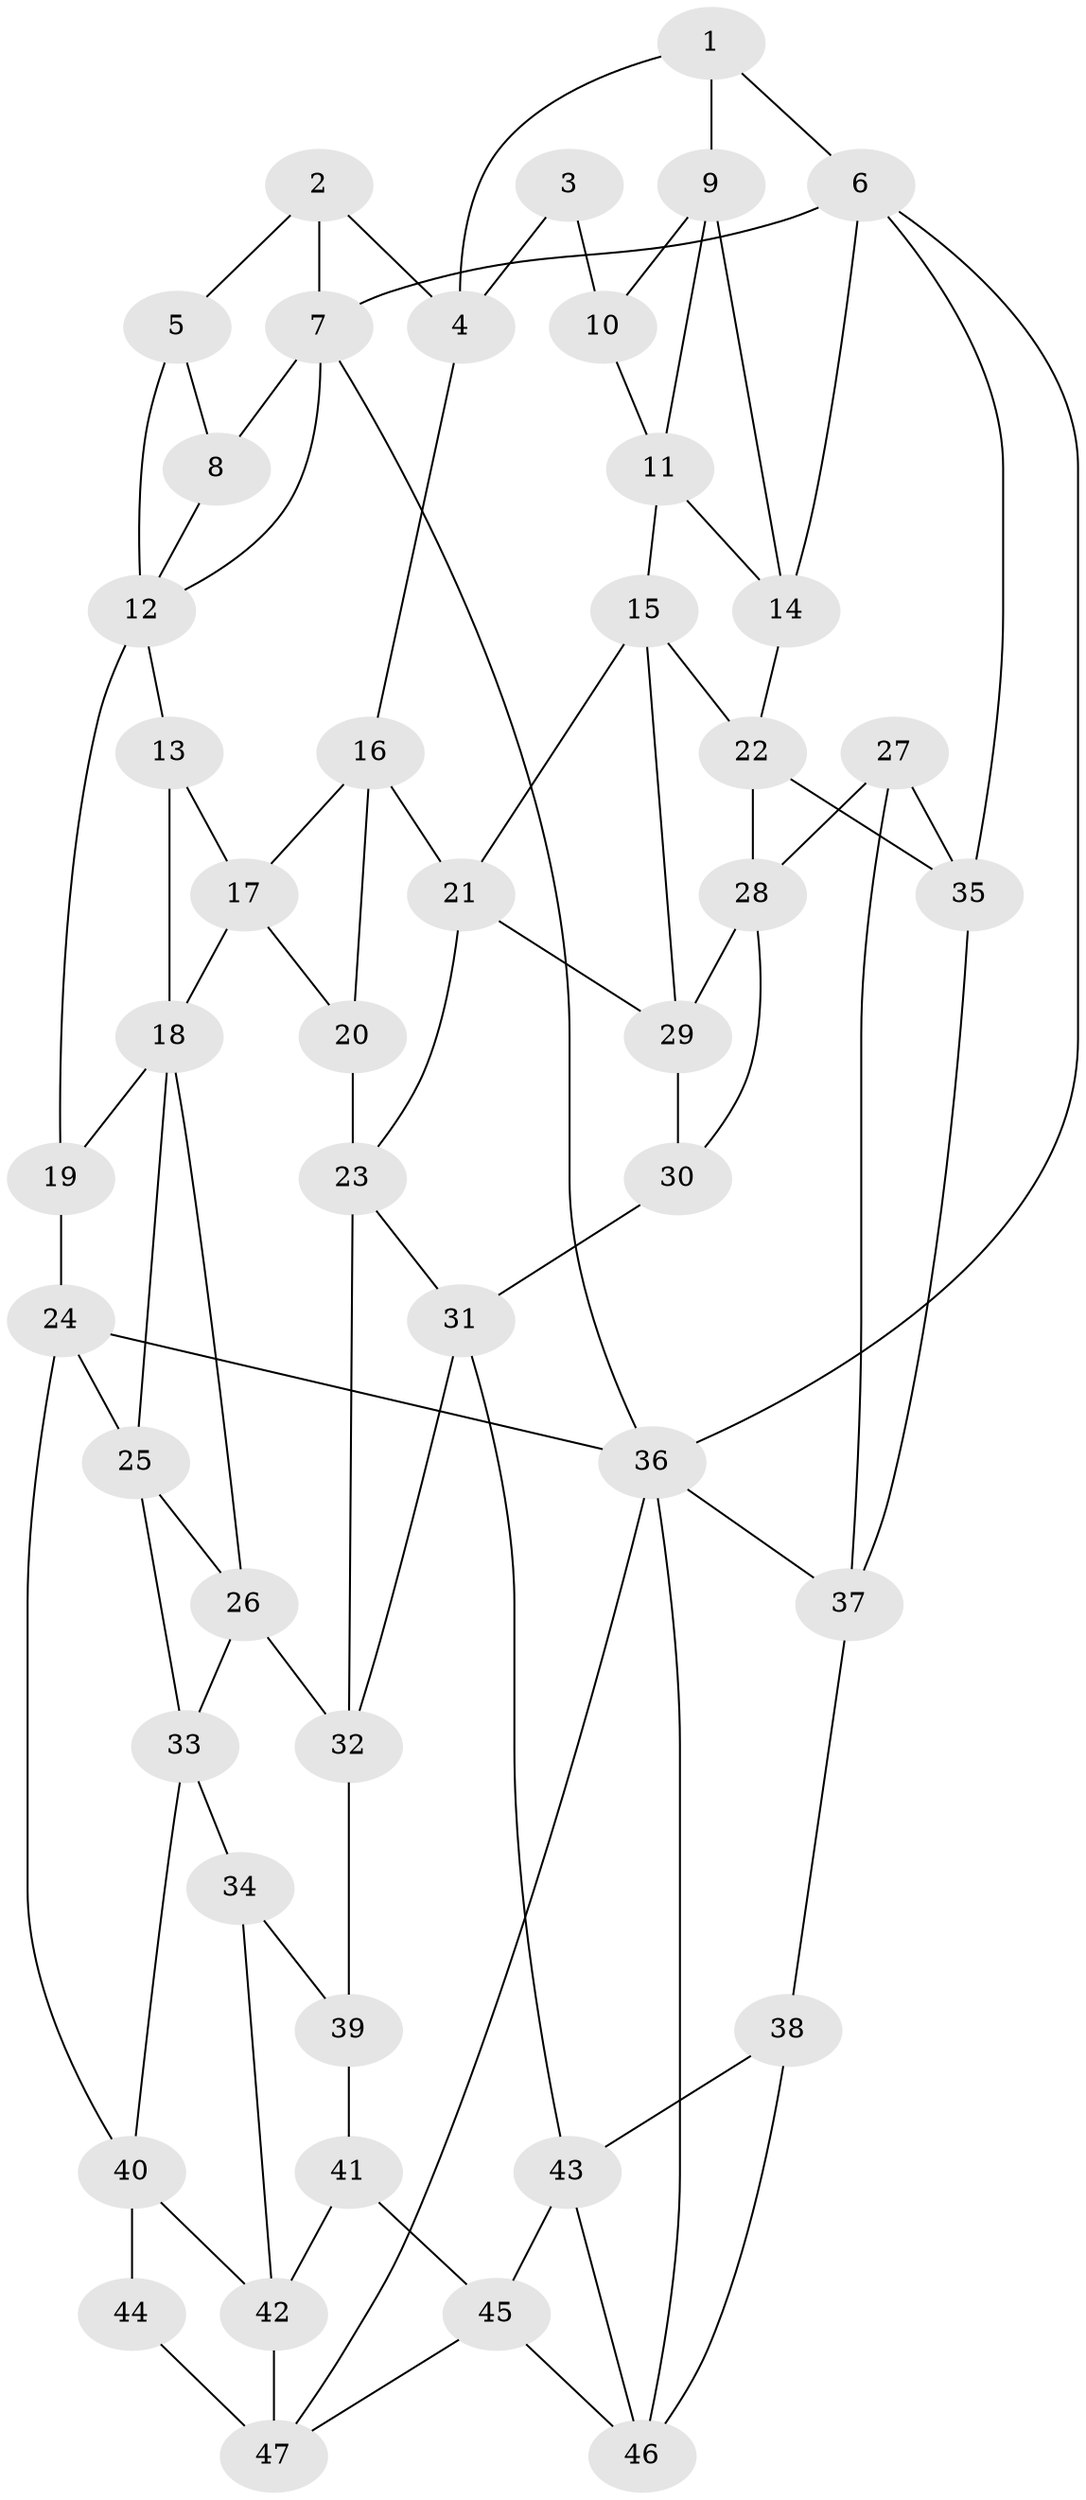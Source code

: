 // original degree distribution, {3: 0.02586206896551724, 5: 0.5086206896551724, 4: 0.23275862068965517, 6: 0.23275862068965517}
// Generated by graph-tools (version 1.1) at 2025/38/03/04/25 23:38:24]
// undirected, 47 vertices, 88 edges
graph export_dot {
  node [color=gray90,style=filled];
  1;
  2;
  3;
  4;
  5;
  6;
  7;
  8;
  9;
  10;
  11;
  12;
  13;
  14;
  15;
  16;
  17;
  18;
  19;
  20;
  21;
  22;
  23;
  24;
  25;
  26;
  27;
  28;
  29;
  30;
  31;
  32;
  33;
  34;
  35;
  36;
  37;
  38;
  39;
  40;
  41;
  42;
  43;
  44;
  45;
  46;
  47;
  1 -- 4 [weight=1.0];
  1 -- 6 [weight=1.0];
  1 -- 9 [weight=1.0];
  2 -- 4 [weight=1.0];
  2 -- 5 [weight=1.0];
  2 -- 7 [weight=1.0];
  3 -- 4 [weight=2.0];
  3 -- 10 [weight=1.0];
  4 -- 16 [weight=1.0];
  5 -- 8 [weight=1.0];
  5 -- 12 [weight=1.0];
  6 -- 7 [weight=1.0];
  6 -- 14 [weight=1.0];
  6 -- 35 [weight=1.0];
  6 -- 36 [weight=1.0];
  7 -- 8 [weight=2.0];
  7 -- 12 [weight=1.0];
  7 -- 36 [weight=1.0];
  8 -- 12 [weight=1.0];
  9 -- 10 [weight=1.0];
  9 -- 11 [weight=1.0];
  9 -- 14 [weight=1.0];
  10 -- 11 [weight=1.0];
  11 -- 14 [weight=1.0];
  11 -- 15 [weight=1.0];
  12 -- 13 [weight=1.0];
  12 -- 19 [weight=2.0];
  13 -- 17 [weight=1.0];
  13 -- 18 [weight=1.0];
  14 -- 22 [weight=1.0];
  15 -- 21 [weight=1.0];
  15 -- 22 [weight=1.0];
  15 -- 29 [weight=1.0];
  16 -- 17 [weight=1.0];
  16 -- 20 [weight=1.0];
  16 -- 21 [weight=1.0];
  17 -- 18 [weight=1.0];
  17 -- 20 [weight=1.0];
  18 -- 19 [weight=1.0];
  18 -- 25 [weight=1.0];
  18 -- 26 [weight=1.0];
  19 -- 24 [weight=1.0];
  20 -- 23 [weight=2.0];
  21 -- 23 [weight=1.0];
  21 -- 29 [weight=1.0];
  22 -- 28 [weight=1.0];
  22 -- 35 [weight=1.0];
  23 -- 31 [weight=1.0];
  23 -- 32 [weight=1.0];
  24 -- 25 [weight=1.0];
  24 -- 36 [weight=1.0];
  24 -- 40 [weight=1.0];
  25 -- 26 [weight=1.0];
  25 -- 33 [weight=1.0];
  26 -- 32 [weight=1.0];
  26 -- 33 [weight=1.0];
  27 -- 28 [weight=1.0];
  27 -- 35 [weight=1.0];
  27 -- 37 [weight=1.0];
  28 -- 29 [weight=1.0];
  28 -- 30 [weight=1.0];
  29 -- 30 [weight=1.0];
  30 -- 31 [weight=1.0];
  31 -- 32 [weight=1.0];
  31 -- 43 [weight=1.0];
  32 -- 39 [weight=2.0];
  33 -- 34 [weight=1.0];
  33 -- 40 [weight=1.0];
  34 -- 39 [weight=1.0];
  34 -- 42 [weight=1.0];
  35 -- 37 [weight=1.0];
  36 -- 37 [weight=1.0];
  36 -- 46 [weight=1.0];
  36 -- 47 [weight=1.0];
  37 -- 38 [weight=1.0];
  38 -- 43 [weight=1.0];
  38 -- 46 [weight=1.0];
  39 -- 41 [weight=1.0];
  40 -- 42 [weight=1.0];
  40 -- 44 [weight=2.0];
  41 -- 42 [weight=1.0];
  41 -- 45 [weight=1.0];
  42 -- 47 [weight=1.0];
  43 -- 45 [weight=1.0];
  43 -- 46 [weight=1.0];
  44 -- 47 [weight=2.0];
  45 -- 46 [weight=1.0];
  45 -- 47 [weight=1.0];
}
